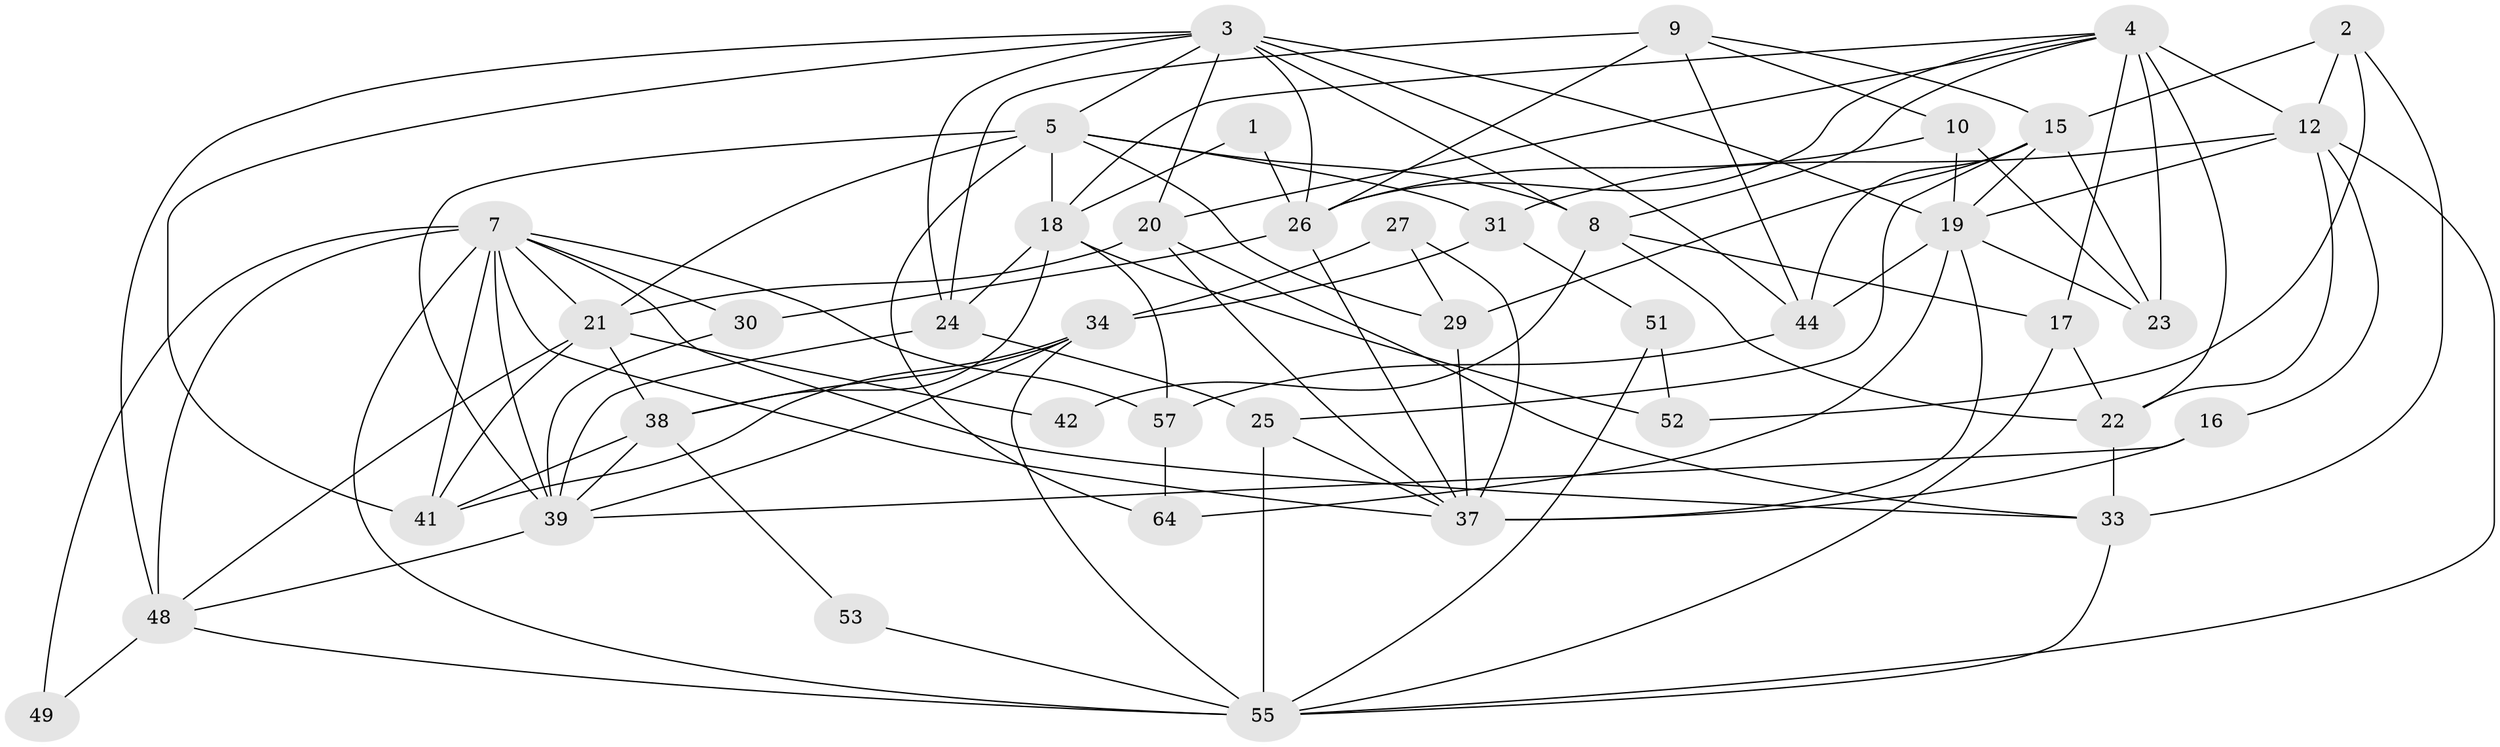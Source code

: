 // original degree distribution, {2: 0.15492957746478872, 3: 0.2535211267605634, 8: 0.014084507042253521, 7: 0.056338028169014086, 5: 0.19718309859154928, 4: 0.2535211267605634, 6: 0.07042253521126761}
// Generated by graph-tools (version 1.1) at 2025/11/02/27/25 16:11:20]
// undirected, 42 vertices, 110 edges
graph export_dot {
graph [start="1"]
  node [color=gray90,style=filled];
  1;
  2 [super="+13"];
  3 [super="+56"];
  4 [super="+6"];
  5 [super="+32"];
  7 [super="+14"];
  8 [super="+11"];
  9;
  10 [super="+60"];
  12 [super="+62"];
  15 [super="+70"];
  16;
  17 [super="+28"];
  18 [super="+61"];
  19 [super="+45"];
  20 [super="+63"];
  21 [super="+65"];
  22 [super="+47"];
  23 [super="+36"];
  24 [super="+54"];
  25;
  26 [super="+43"];
  27;
  29 [super="+40"];
  30 [super="+35"];
  31 [super="+67"];
  33;
  34;
  37 [super="+50"];
  38 [super="+58"];
  39 [super="+71"];
  41 [super="+68"];
  42;
  44 [super="+46"];
  48 [super="+66"];
  49;
  51;
  52;
  53;
  55 [super="+59"];
  57 [super="+69"];
  64;
  1 -- 18;
  1 -- 26;
  2 -- 33;
  2 -- 12;
  2 -- 52;
  2 -- 15;
  3 -- 5;
  3 -- 26 [weight=2];
  3 -- 19;
  3 -- 20;
  3 -- 24;
  3 -- 48;
  3 -- 41;
  3 -- 44;
  3 -- 8;
  4 -- 22;
  4 -- 17 [weight=2];
  4 -- 12;
  4 -- 8;
  4 -- 26;
  4 -- 20;
  4 -- 18;
  4 -- 23;
  5 -- 8;
  5 -- 21;
  5 -- 64;
  5 -- 18;
  5 -- 39;
  5 -- 29;
  5 -- 31;
  7 -- 33;
  7 -- 37;
  7 -- 41;
  7 -- 48;
  7 -- 49;
  7 -- 21;
  7 -- 55;
  7 -- 57;
  7 -- 30;
  7 -- 39;
  8 -- 17;
  8 -- 42;
  8 -- 22;
  9 -- 24;
  9 -- 15;
  9 -- 10;
  9 -- 26;
  9 -- 44;
  10 -- 26;
  10 -- 19;
  10 -- 23;
  12 -- 31;
  12 -- 16;
  12 -- 19;
  12 -- 55;
  12 -- 22;
  15 -- 25;
  15 -- 29;
  15 -- 23;
  15 -- 44;
  15 -- 19;
  16 -- 37;
  16 -- 39;
  17 -- 22;
  17 -- 55;
  18 -- 57;
  18 -- 52;
  18 -- 38;
  18 -- 24;
  19 -- 44;
  19 -- 64;
  19 -- 37;
  19 -- 23;
  20 -- 21;
  20 -- 33;
  20 -- 37;
  21 -- 48;
  21 -- 42;
  21 -- 38;
  21 -- 41;
  22 -- 33;
  24 -- 25;
  24 -- 39;
  25 -- 37;
  25 -- 55;
  26 -- 37;
  26 -- 30;
  27 -- 34;
  27 -- 29;
  27 -- 37;
  29 -- 37;
  30 -- 39;
  31 -- 34;
  31 -- 51;
  33 -- 55;
  34 -- 41;
  34 -- 55;
  34 -- 38;
  34 -- 39;
  38 -- 53;
  38 -- 41;
  38 -- 39;
  39 -- 48;
  44 -- 57;
  48 -- 55;
  48 -- 49;
  51 -- 55;
  51 -- 52;
  53 -- 55;
  57 -- 64 [weight=2];
}
